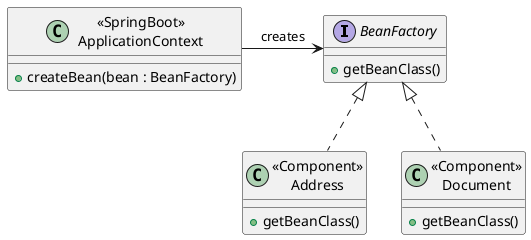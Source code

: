 @startuml
interface BeanFactory{
    + getBeanClass()
}
class "<<Component>>\nAddress" as Address implements BeanFactory {
    + getBeanClass()
}
class "<<Component>>\nDocument" as Document implements BeanFactory {
    + getBeanClass()
}
class "<<SpringBoot>>\nApplicationContext" as ApplicationContext { 
    +createBean(bean : BeanFactory)
}

ApplicationContext -right-> BeanFactory : creates
@enduml